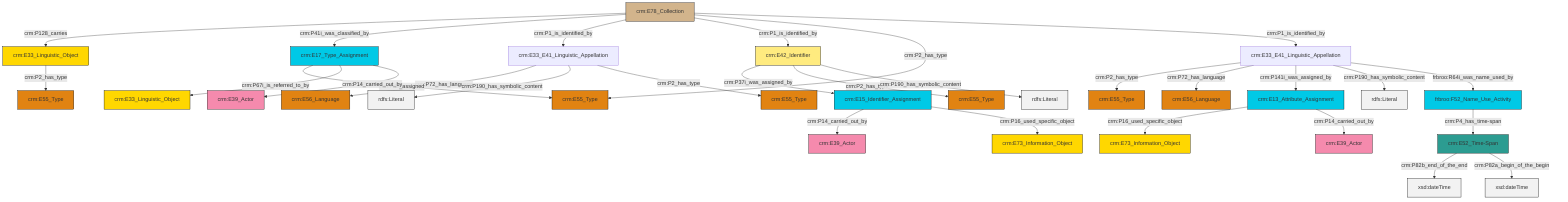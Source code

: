 graph TD
classDef Literal fill:#f2f2f2,stroke:#000000;
classDef CRM_Entity fill:#FFFFFF,stroke:#000000;
classDef Temporal_Entity fill:#00C9E6, stroke:#000000;
classDef Type fill:#E18312, stroke:#000000;
classDef Time-Span fill:#2C9C91, stroke:#000000;
classDef Appellation fill:#FFEB7F, stroke:#000000;
classDef Place fill:#008836, stroke:#000000;
classDef Persistent_Item fill:#B266B2, stroke:#000000;
classDef Conceptual_Object fill:#FFD700, stroke:#000000;
classDef Physical_Thing fill:#D2B48C, stroke:#000000;
classDef Actor fill:#f58aad, stroke:#000000;
classDef PC_Classes fill:#4ce600, stroke:#000000;
classDef Multi fill:#cccccc,stroke:#000000;

4["crm:E42_Identifier"]:::Appellation -->|crm:P37i_was_assigned_by| 5["crm:E15_Identifier_Assignment"]:::Temporal_Entity
6["crm:E33_E41_Linguistic_Appellation"]:::Default -->|crm:P72_has_language| 7["crm:E56_Language"]:::Type
8["crm:E78_Collection"]:::Physical_Thing -->|crm:P128_carries| 9["crm:E33_Linguistic_Object"]:::Conceptual_Object
0["crm:E33_E41_Linguistic_Appellation"]:::Default -->|crm:P2_has_type| 11["crm:E55_Type"]:::Type
12["crm:E17_Type_Assignment"]:::Temporal_Entity -->|crm:P42_assigned| 13["crm:E55_Type"]:::Type
9["crm:E33_Linguistic_Object"]:::Conceptual_Object -->|crm:P2_has_type| 18["crm:E55_Type"]:::Type
5["crm:E15_Identifier_Assignment"]:::Temporal_Entity -->|crm:P14_carried_out_by| 21["crm:E39_Actor"]:::Actor
22["crm:E13_Attribute_Assignment"]:::Temporal_Entity -->|crm:P16_used_specific_object| 23["crm:E73_Information_Object"]:::Conceptual_Object
4["crm:E42_Identifier"]:::Appellation -->|crm:P2_has_type| 25["crm:E55_Type"]:::Type
8["crm:E78_Collection"]:::Physical_Thing -->|crm:P41i_was_classified_by| 12["crm:E17_Type_Assignment"]:::Temporal_Entity
8["crm:E78_Collection"]:::Physical_Thing -->|crm:P1_is_identified_by| 6["crm:E33_E41_Linguistic_Appellation"]:::Default
29["crm:E52_Time-Span"]:::Time-Span -->|crm:P82b_end_of_the_end| 30[xsd:dateTime]:::Literal
6["crm:E33_E41_Linguistic_Appellation"]:::Default -->|crm:P190_has_symbolic_content| 31[rdfs:Literal]:::Literal
8["crm:E78_Collection"]:::Physical_Thing -->|crm:P1_is_identified_by| 4["crm:E42_Identifier"]:::Appellation
0["crm:E33_E41_Linguistic_Appellation"]:::Default -->|crm:P72_has_language| 35["crm:E56_Language"]:::Type
8["crm:E78_Collection"]:::Physical_Thing -->|crm:P2_has_type| 13["crm:E55_Type"]:::Type
2["frbroo:F52_Name_Use_Activity"]:::Temporal_Entity -->|crm:P4_has_time-span| 29["crm:E52_Time-Span"]:::Time-Span
12["crm:E17_Type_Assignment"]:::Temporal_Entity -->|crm:P67i_is_referred_to_by| 16["crm:E33_Linguistic_Object"]:::Conceptual_Object
0["crm:E33_E41_Linguistic_Appellation"]:::Default -->|crm:P141i_was_assigned_by| 22["crm:E13_Attribute_Assignment"]:::Temporal_Entity
0["crm:E33_E41_Linguistic_Appellation"]:::Default -->|crm:P190_has_symbolic_content| 38[rdfs:Literal]:::Literal
29["crm:E52_Time-Span"]:::Time-Span -->|crm:P82a_begin_of_the_begin| 39[xsd:dateTime]:::Literal
12["crm:E17_Type_Assignment"]:::Temporal_Entity -->|crm:P14_carried_out_by| 41["crm:E39_Actor"]:::Actor
8["crm:E78_Collection"]:::Physical_Thing -->|crm:P1_is_identified_by| 0["crm:E33_E41_Linguistic_Appellation"]:::Default
5["crm:E15_Identifier_Assignment"]:::Temporal_Entity -->|crm:P16_used_specific_object| 14["crm:E73_Information_Object"]:::Conceptual_Object
6["crm:E33_E41_Linguistic_Appellation"]:::Default -->|crm:P2_has_type| 19["crm:E55_Type"]:::Type
0["crm:E33_E41_Linguistic_Appellation"]:::Default -->|frbroo:R64i_was_name_used_by| 2["frbroo:F52_Name_Use_Activity"]:::Temporal_Entity
4["crm:E42_Identifier"]:::Appellation -->|crm:P190_has_symbolic_content| 48[rdfs:Literal]:::Literal
22["crm:E13_Attribute_Assignment"]:::Temporal_Entity -->|crm:P14_carried_out_by| 33["crm:E39_Actor"]:::Actor
